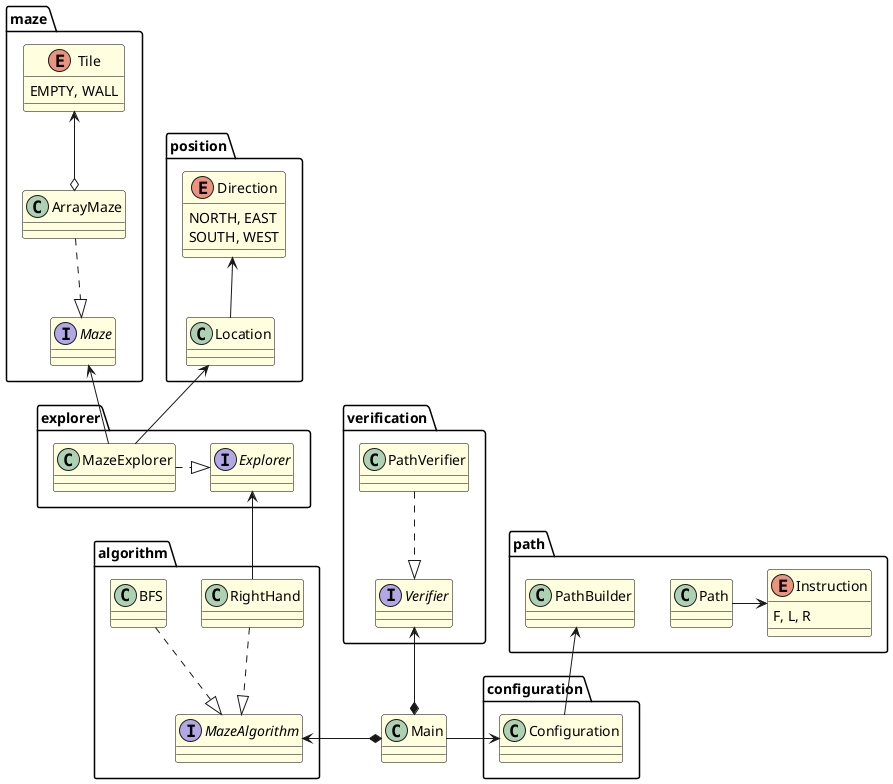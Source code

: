 @startuml MainConcepts
!define MyTheme
skinparam class {
    BackgroundColor #LightYellow
    BorderColor #000000
    FontColor #000000
}

skinparam stereotypeCBackgroundColor #LightYellow
skinparam stereotypeCBorderColor #000000
skinparam stereotypeCFontColor #000000

class Main

package algorithm {
    interface MazeAlgorithm {
        ' + getPath(factorized: boolean): String
    }

    class RightHand

    class BFS
}

package configuration {
    class Configuration
}

package explorer {
    interface Explorer {
        ' + goRight(): boolean
        ' + goLeft(): boolean
        ' + goForward(): boolean
        ' + goRight(): void
        ' + goLeft(): void 
        ' + isAt(loc: Location): boolean
    }

    class MazeExplorer
}

package maze {
    interface Maze {
        ' + getNeighbours(loc: Location): Map<Direction, Tile>

    }

    class ArrayMaze

    enum Tile {
        EMPTY, WALL
    }
}

package path {
    enum Instruction {
        F, L, R
    }

    class Path

    class PathBuilder
}

package position {
    enum Direction {
        NORTH, EAST
        SOUTH, WEST
    }

    class Location
}

package verification {
    interface Verifier

    Class PathVerifier
}

' Main *--up> Maze
Main *--left> MazeAlgorithm
Main *--up> Verifier

Maze <|..up ArrayMaze
ArrayMaze o--up> Tile

BFS ..down|> MazeAlgorithm
RightHand ..down|> MazeAlgorithm

' Main --> Path
Main --right> Configuration

Configuration --up> PathBuilder

MazeExplorer --up> Location
Location --up> Direction

RightHand --up> Explorer
' BFS --up> Explorer

MazeExplorer ..right|> Explorer

Path --right> Instruction

PathVerifier ..|> Verifier

MazeExplorer --up> Maze

@enduml